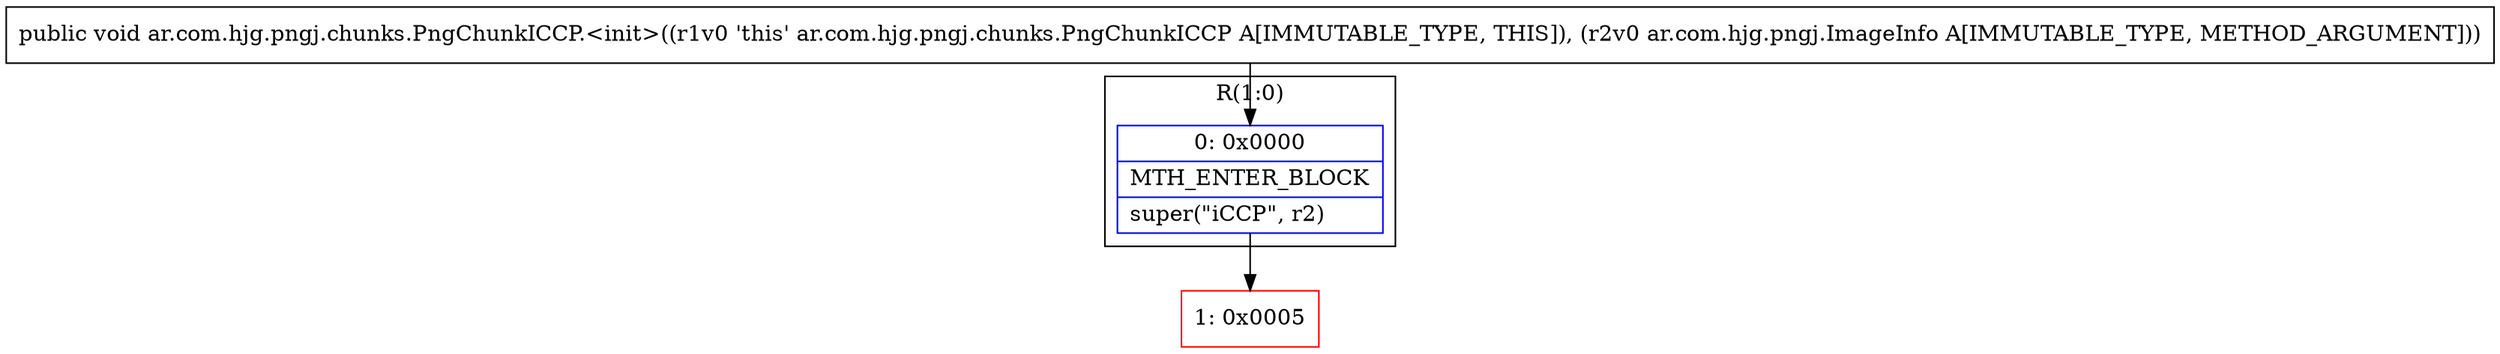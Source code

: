 digraph "CFG forar.com.hjg.pngj.chunks.PngChunkICCP.\<init\>(Lar\/com\/hjg\/pngj\/ImageInfo;)V" {
subgraph cluster_Region_1661833155 {
label = "R(1:0)";
node [shape=record,color=blue];
Node_0 [shape=record,label="{0\:\ 0x0000|MTH_ENTER_BLOCK\l|super(\"iCCP\", r2)\l}"];
}
Node_1 [shape=record,color=red,label="{1\:\ 0x0005}"];
MethodNode[shape=record,label="{public void ar.com.hjg.pngj.chunks.PngChunkICCP.\<init\>((r1v0 'this' ar.com.hjg.pngj.chunks.PngChunkICCP A[IMMUTABLE_TYPE, THIS]), (r2v0 ar.com.hjg.pngj.ImageInfo A[IMMUTABLE_TYPE, METHOD_ARGUMENT])) }"];
MethodNode -> Node_0;
Node_0 -> Node_1;
}

